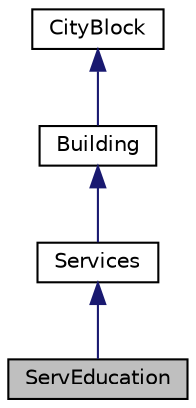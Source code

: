 digraph "ServEducation"
{
 // LATEX_PDF_SIZE
  edge [fontname="Helvetica",fontsize="10",labelfontname="Helvetica",labelfontsize="10"];
  node [fontname="Helvetica",fontsize="10",shape=record];
  Node1 [label="ServEducation",height=0.2,width=0.4,color="black", fillcolor="grey75", style="filled", fontcolor="black",tooltip="Represents an education service in the city."];
  Node2 -> Node1 [dir="back",color="midnightblue",fontsize="10",style="solid",fontname="Helvetica"];
  Node2 [label="Services",height=0.2,width=0.4,color="black", fillcolor="white", style="filled",URL="$classServices.html",tooltip="Abstract base class representing a service building."];
  Node3 -> Node2 [dir="back",color="midnightblue",fontsize="10",style="solid",fontname="Helvetica"];
  Node3 [label="Building",height=0.2,width=0.4,color="black", fillcolor="white", style="filled",URL="$classBuilding.html",tooltip="Abstract base class representing a building in the city."];
  Node4 -> Node3 [dir="back",color="midnightblue",fontsize="10",style="solid",fontname="Helvetica"];
  Node4 [label="CityBlock",height=0.2,width=0.4,color="black", fillcolor="white", style="filled",URL="$classCityBlock.html",tooltip="Base class representing a block within the city."];
}
